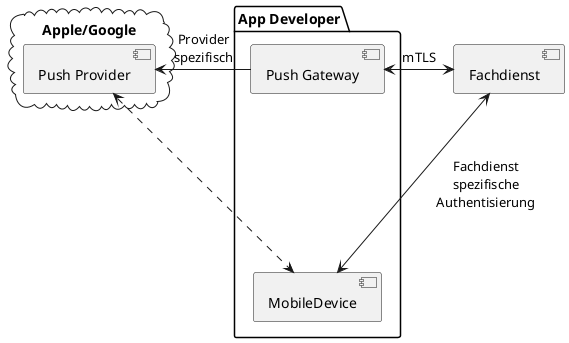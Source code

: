 @startuml Enties

' cloud "Apple/Google" {
'     entity "Push Provider" as PushProvider {}
' }

cloud "Apple/Google" {
    component "Push Provider" as PushProvider
}

package "App Developer" {
    component "Push Gateway" as PushGateway
    component MobileDevice
}



PushGateway -left-> PushProvider : "Provider\nspezifisch"

MobileDevice <-up.> PushProvider
' MobileDevice "PushToken" <- PushProvider

PushGateway -[hidden]-- MobileDevice

component Fachdienst

Fachdienst <--> MobileDevice : "Fachdienst\nspezifische\nAuthentisierung"
Fachdienst <-> PushGateway : mTLS

' component Fachdienst2
' Fachdienst -[hidden]-- Fachdienst2
' Fachdienst2 <-- MobileDevice : Register
' Fachdienst2 -> PushGateway : Send Push

@enduml
